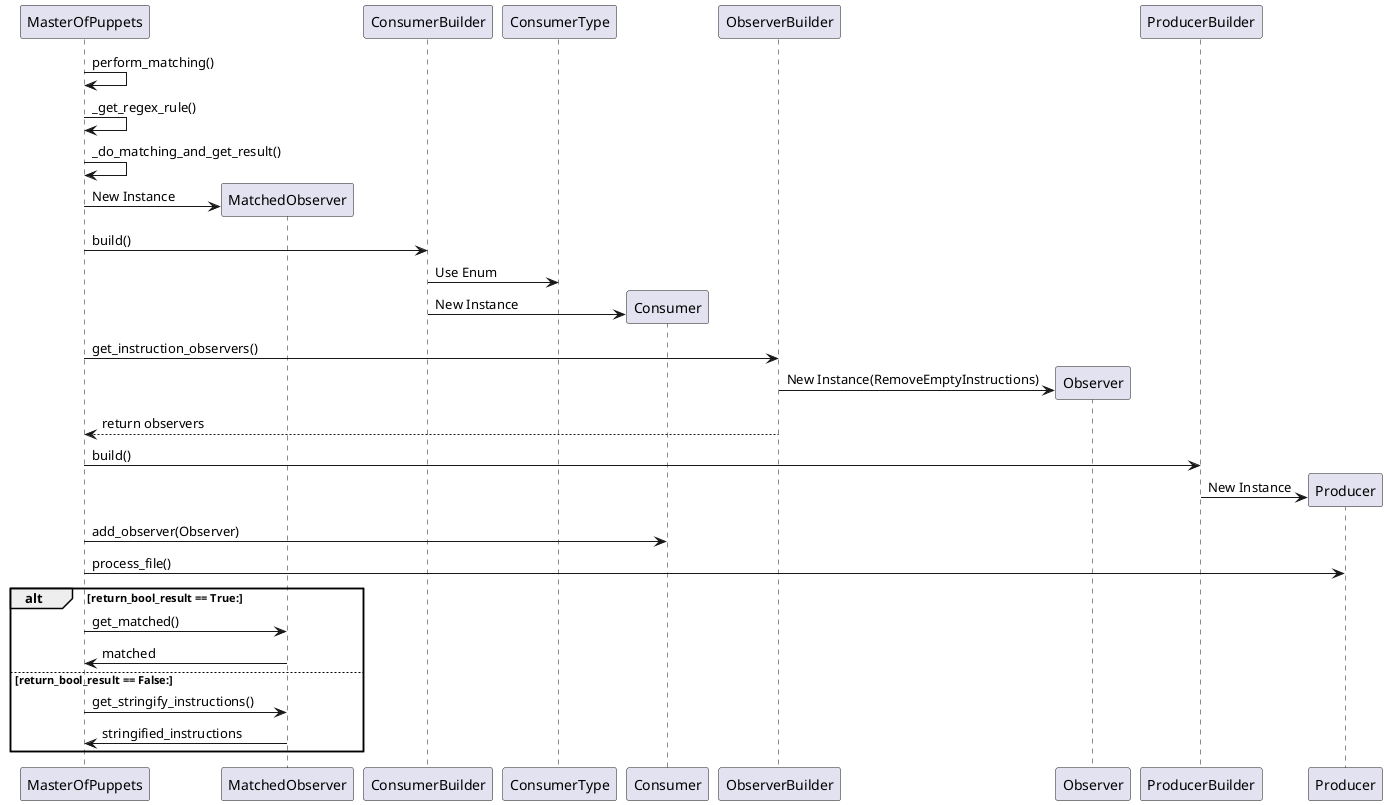 @startuml sequence_diagram_match_module_only
participant MasterOfPuppets
participant MatchedObserver
participant ConsumerBuilder
participant ConsumerType
participant Consumer
participant ObserverBuilder
participant Observer
participant ProducerBuilder
participant Producer

MasterOfPuppets -> MasterOfPuppets : perform_matching()
MasterOfPuppets -> MasterOfPuppets : _get_regex_rule()
MasterOfPuppets -> MasterOfPuppets : _do_matching_and_get_result()

create MatchedObserver
MasterOfPuppets -> MatchedObserver : New Instance

MasterOfPuppets -> ConsumerBuilder : build()
ConsumerBuilder -> ConsumerType : Use Enum

create Consumer
ConsumerBuilder -> Consumer : New Instance

MasterOfPuppets -> ObserverBuilder : get_instruction_observers()
create Observer
ObserverBuilder -> Observer : New Instance(RemoveEmptyInstructions)
ObserverBuilder --> MasterOfPuppets : return observers

MasterOfPuppets -> ProducerBuilder : build()
create Producer
ProducerBuilder -> Producer : New Instance

MasterOfPuppets -> Consumer : add_observer(Observer)
MasterOfPuppets -> Producer : process_file()

alt return_bool_result == True:
    MasterOfPuppets -> MatchedObserver : get_matched()
    MatchedObserver -> MasterOfPuppets: matched
else return_bool_result == False:
    MasterOfPuppets -> MatchedObserver : get_stringify_instructions()
    MatchedObserver -> MasterOfPuppets: stringified_instructions
end
@enduml
